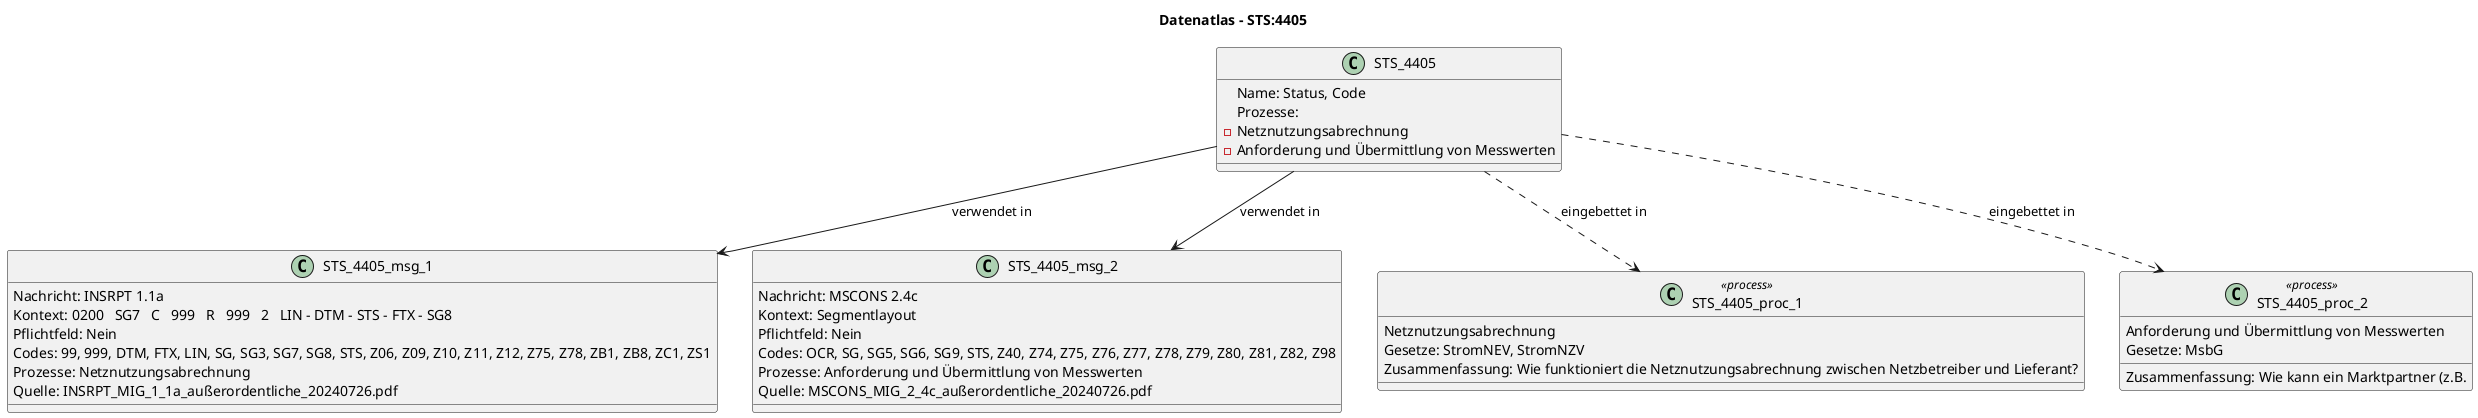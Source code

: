 @startuml
title Datenatlas – STS:4405
class STS_4405 {
  Name: Status, Code
  Prozesse:
    - Netznutzungsabrechnung
    - Anforderung und Übermittlung von Messwerten
}
class STS_4405_msg_1 {
  Nachricht: INSRPT 1.1a
  Kontext: 0200   SG7   C   999   R   999   2   LIN - DTM - STS - FTX - SG8
  Pflichtfeld: Nein
  Codes: 99, 999, DTM, FTX, LIN, SG, SG3, SG7, SG8, STS, Z06, Z09, Z10, Z11, Z12, Z75, Z78, ZB1, ZB8, ZC1, ZS1
  Prozesse: Netznutzungsabrechnung
  Quelle: INSRPT_MIG_1_1a_außerordentliche_20240726.pdf
}
STS_4405 --> STS_4405_msg_1 : verwendet in
class STS_4405_msg_2 {
  Nachricht: MSCONS 2.4c
  Kontext: Segmentlayout
  Pflichtfeld: Nein
  Codes: OCR, SG, SG5, SG6, SG9, STS, Z40, Z74, Z75, Z76, Z77, Z78, Z79, Z80, Z81, Z82, Z98
  Prozesse: Anforderung und Übermittlung von Messwerten
  Quelle: MSCONS_MIG_2_4c_außerordentliche_20240726.pdf
}
STS_4405 --> STS_4405_msg_2 : verwendet in
class STS_4405_proc_1 <<process>> {
  Netznutzungsabrechnung
  Gesetze: StromNEV, StromNZV
  Zusammenfassung: Wie funktioniert die Netznutzungsabrechnung zwischen Netzbetreiber und Lieferant?
}
STS_4405 ..> STS_4405_proc_1 : eingebettet in
class STS_4405_proc_2 <<process>> {
  Anforderung und Übermittlung von Messwerten
  Gesetze: MsbG
  Zusammenfassung: Wie kann ein Marktpartner (z.B.
}
STS_4405 ..> STS_4405_proc_2 : eingebettet in
@enduml